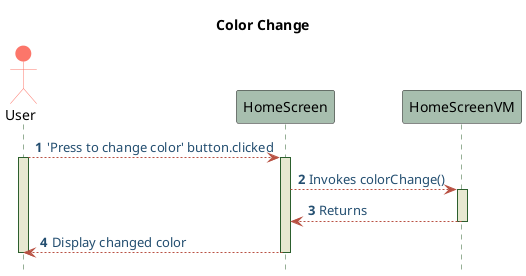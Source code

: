 @startuml HomeScreen Sequence

skinparam sequence{
    ParticipantBackgroundColor #A7BEAE
    LifeLineBackgroundColor #E7E8D1
    LifeLineBorderColor #2C5F2D
    ActorBackgroundColor #FC766AFF
    ActorBorderColor #FC766AFF
    ArrowColor #B85042
    ArrowFontColor #234E70
}
Actor User
title Color Change
autonumber
hide footbox
User --> HomeScreen: 'Press to change color' button.clicked
activate User 
activate HomeScreen
HomeScreen --> HomeScreenVM: Invokes colorChange()
activate HomeScreenVM
HomeScreenVM --> HomeScreen: Returns
deactivate HomeScreenVM
HomeScreen --> User: Display changed color
deactivate HomeScreen
deactivate User 

@enduml 

